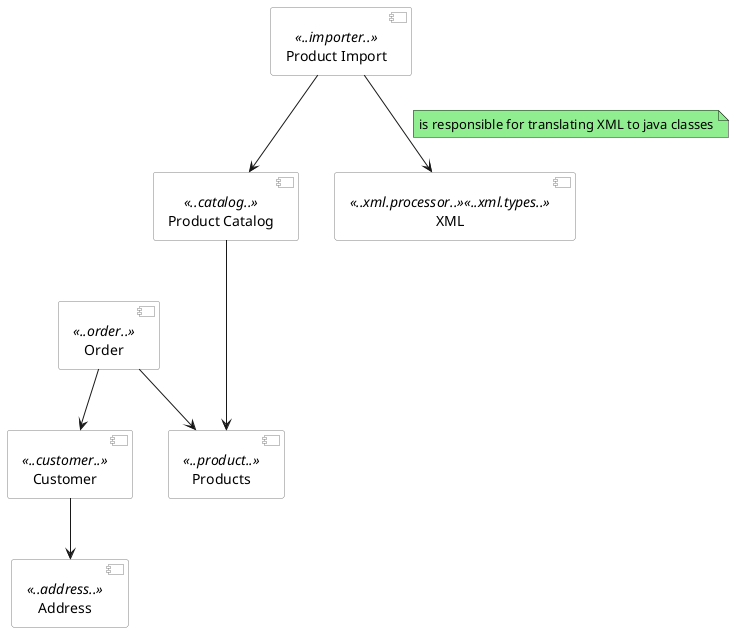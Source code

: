 @startuml

skinparam componentStyle uml2
skinparam component {
  BorderColor #grey
  BackgroundColor #white
}

[Address] <<..address..>>
[Customer] <<..customer..>>
[Order] <<..order..>>
[Products] <<..product..>>
[Product Catalog] <<..catalog..>> as catalog
[Product Import] <<..importer..>> as import

' Could be some random comment
[XML] <<..xml.processor..>> <<..xml.types..>> as xml

[Order] --> [Customer]
[Order] --> [Products]

[Customer] --> [Address]

catalog ---> [Products]
import --> catalog
import --> xml
note top on link #lightgreen: is responsible for translating XML to java classes

@enduml